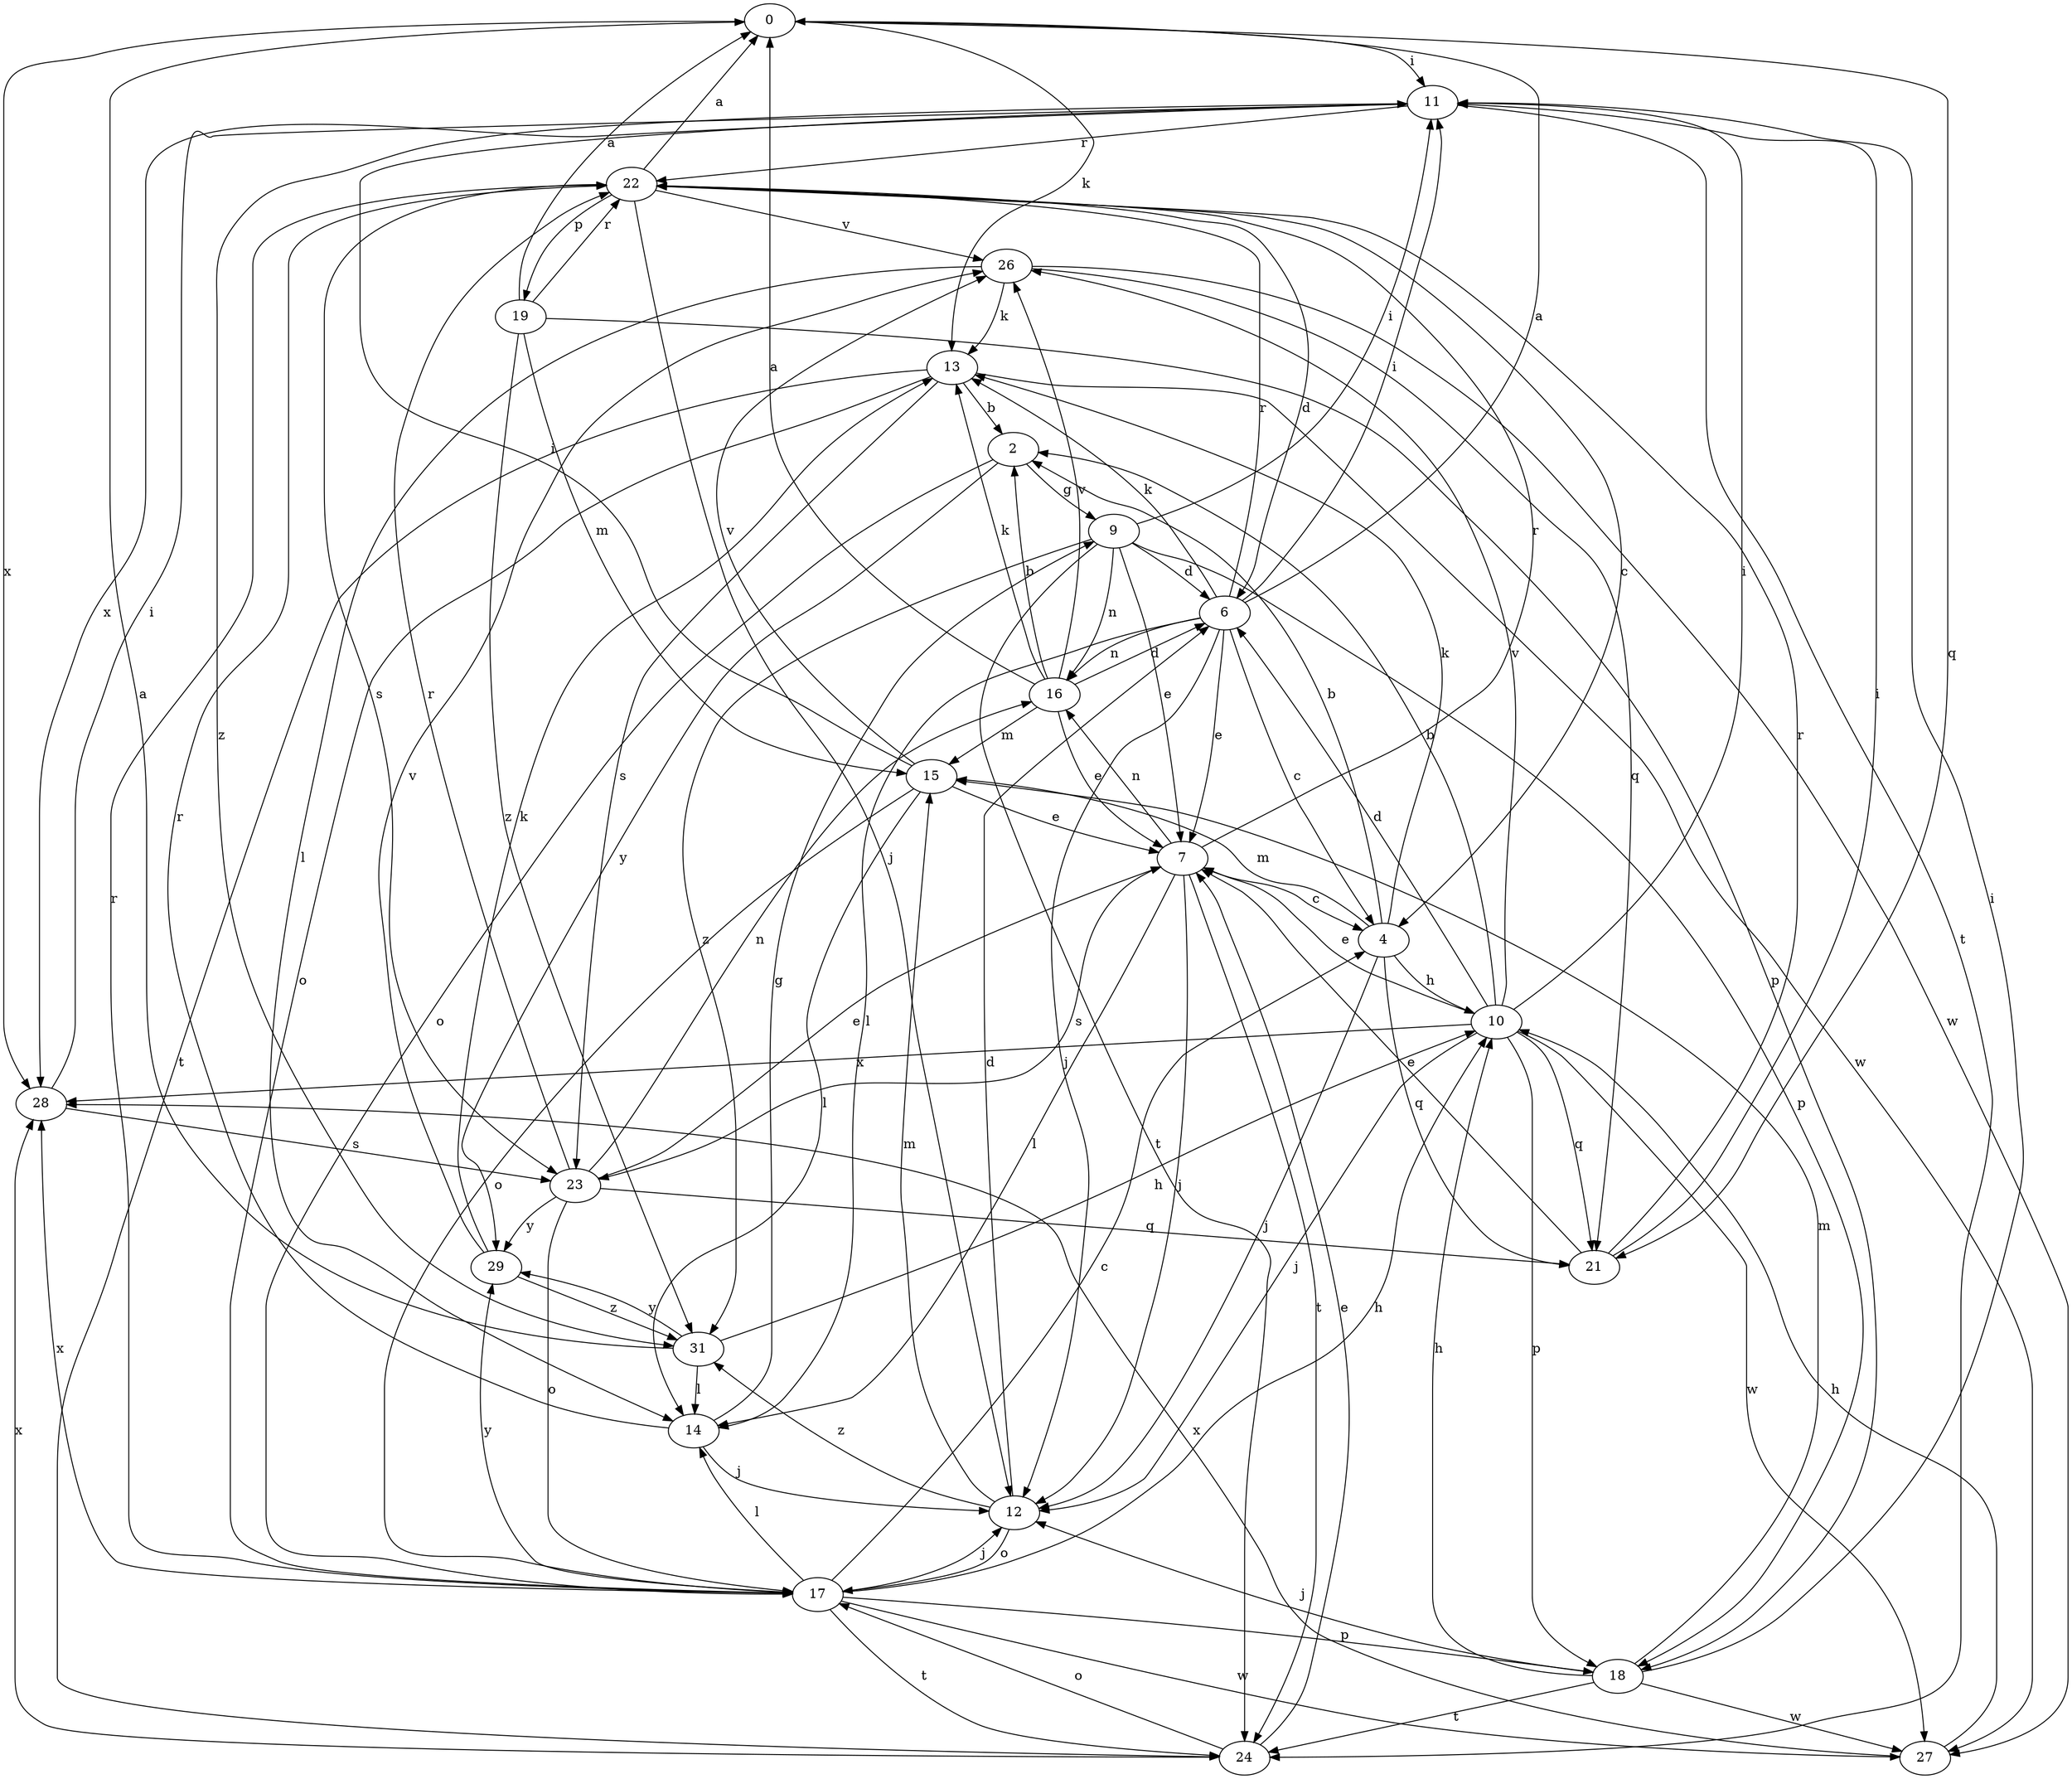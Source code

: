 strict digraph  {
0;
2;
4;
6;
7;
9;
10;
11;
12;
13;
14;
15;
16;
17;
18;
19;
21;
22;
23;
24;
26;
27;
28;
29;
31;
0 -> 11  [label=i];
0 -> 13  [label=k];
0 -> 21  [label=q];
0 -> 28  [label=x];
2 -> 9  [label=g];
2 -> 17  [label=o];
2 -> 29  [label=y];
4 -> 2  [label=b];
4 -> 10  [label=h];
4 -> 12  [label=j];
4 -> 13  [label=k];
4 -> 15  [label=m];
4 -> 21  [label=q];
6 -> 0  [label=a];
6 -> 4  [label=c];
6 -> 7  [label=e];
6 -> 11  [label=i];
6 -> 12  [label=j];
6 -> 13  [label=k];
6 -> 14  [label=l];
6 -> 16  [label=n];
6 -> 22  [label=r];
7 -> 4  [label=c];
7 -> 12  [label=j];
7 -> 14  [label=l];
7 -> 16  [label=n];
7 -> 22  [label=r];
7 -> 23  [label=s];
7 -> 24  [label=t];
9 -> 6  [label=d];
9 -> 7  [label=e];
9 -> 11  [label=i];
9 -> 16  [label=n];
9 -> 18  [label=p];
9 -> 24  [label=t];
9 -> 31  [label=z];
10 -> 2  [label=b];
10 -> 6  [label=d];
10 -> 7  [label=e];
10 -> 11  [label=i];
10 -> 12  [label=j];
10 -> 18  [label=p];
10 -> 21  [label=q];
10 -> 26  [label=v];
10 -> 27  [label=w];
10 -> 28  [label=x];
11 -> 22  [label=r];
11 -> 24  [label=t];
11 -> 28  [label=x];
11 -> 31  [label=z];
12 -> 6  [label=d];
12 -> 15  [label=m];
12 -> 17  [label=o];
12 -> 31  [label=z];
13 -> 2  [label=b];
13 -> 17  [label=o];
13 -> 23  [label=s];
13 -> 24  [label=t];
13 -> 27  [label=w];
14 -> 9  [label=g];
14 -> 12  [label=j];
14 -> 22  [label=r];
15 -> 7  [label=e];
15 -> 11  [label=i];
15 -> 14  [label=l];
15 -> 17  [label=o];
15 -> 26  [label=v];
16 -> 0  [label=a];
16 -> 2  [label=b];
16 -> 6  [label=d];
16 -> 7  [label=e];
16 -> 13  [label=k];
16 -> 15  [label=m];
16 -> 26  [label=v];
17 -> 4  [label=c];
17 -> 10  [label=h];
17 -> 12  [label=j];
17 -> 14  [label=l];
17 -> 18  [label=p];
17 -> 22  [label=r];
17 -> 24  [label=t];
17 -> 27  [label=w];
17 -> 28  [label=x];
17 -> 29  [label=y];
18 -> 10  [label=h];
18 -> 11  [label=i];
18 -> 12  [label=j];
18 -> 15  [label=m];
18 -> 24  [label=t];
18 -> 27  [label=w];
19 -> 0  [label=a];
19 -> 15  [label=m];
19 -> 18  [label=p];
19 -> 22  [label=r];
19 -> 31  [label=z];
21 -> 7  [label=e];
21 -> 11  [label=i];
21 -> 22  [label=r];
22 -> 0  [label=a];
22 -> 4  [label=c];
22 -> 6  [label=d];
22 -> 12  [label=j];
22 -> 19  [label=p];
22 -> 23  [label=s];
22 -> 26  [label=v];
23 -> 7  [label=e];
23 -> 16  [label=n];
23 -> 17  [label=o];
23 -> 21  [label=q];
23 -> 22  [label=r];
23 -> 29  [label=y];
24 -> 7  [label=e];
24 -> 17  [label=o];
24 -> 28  [label=x];
26 -> 13  [label=k];
26 -> 14  [label=l];
26 -> 21  [label=q];
26 -> 27  [label=w];
27 -> 10  [label=h];
27 -> 28  [label=x];
28 -> 11  [label=i];
28 -> 23  [label=s];
29 -> 13  [label=k];
29 -> 26  [label=v];
29 -> 31  [label=z];
31 -> 0  [label=a];
31 -> 10  [label=h];
31 -> 14  [label=l];
31 -> 29  [label=y];
}
